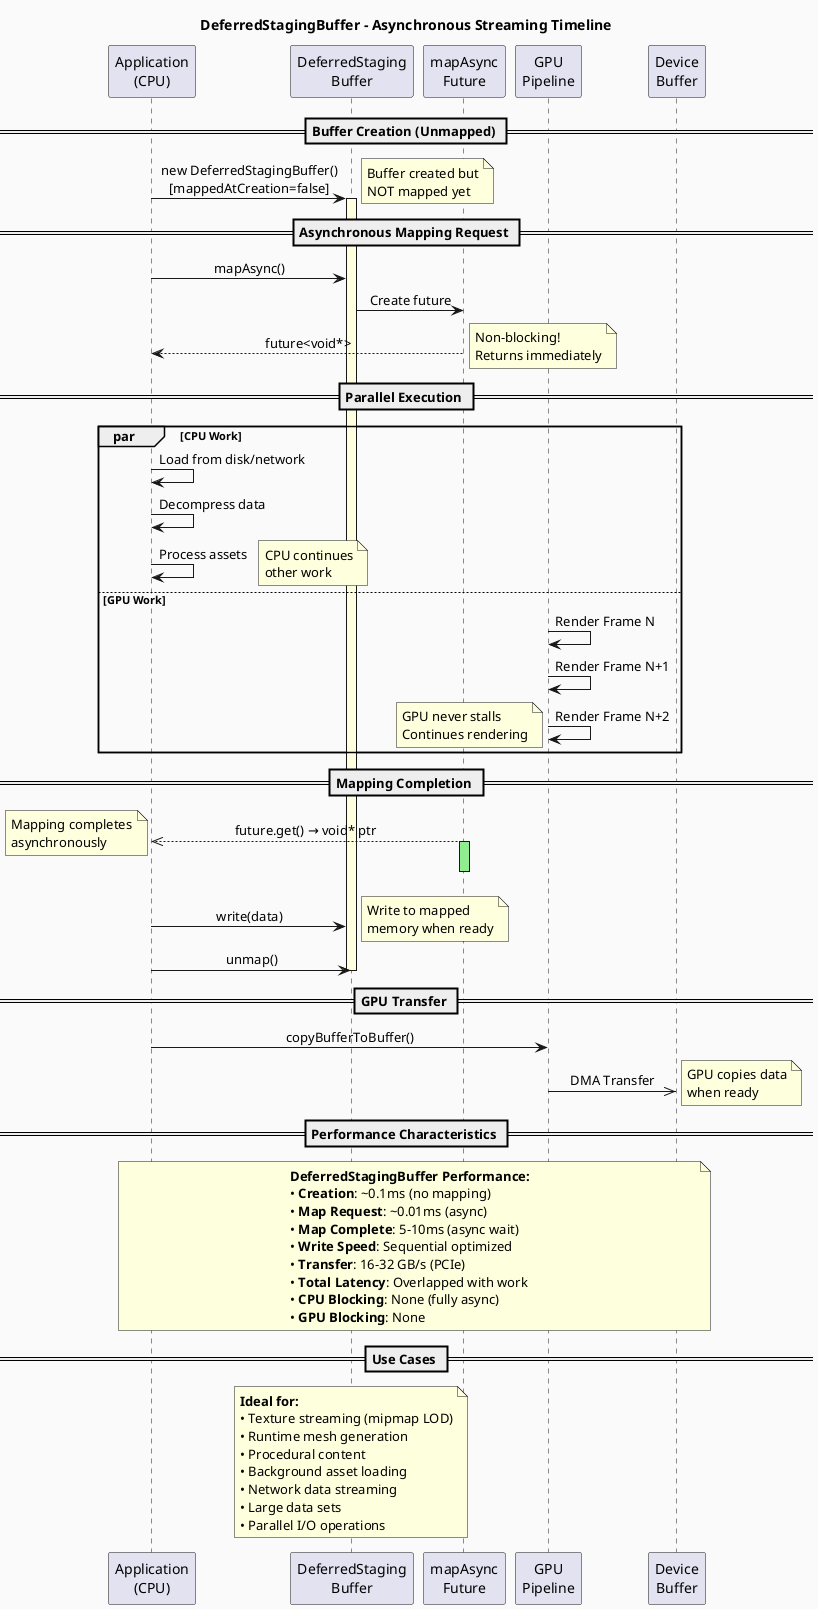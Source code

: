 @startuml DeferredStagingBuffer Timeline

title DeferredStagingBuffer - Asynchronous Streaming Timeline

skinparam backgroundColor #FAFAFA
skinparam sequenceMessageAlign center
skinparam responseMessageBelowArrow true

participant "Application\n(CPU)" as App
participant "DeferredStaging\nBuffer" as DSB
participant "mapAsync\nFuture" as Future
participant "GPU\nPipeline" as GPU
participant "Device\nBuffer" as DB

== Buffer Creation (Unmapped) ==

App -> DSB : new DeferredStagingBuffer()\n[mappedAtCreation=false]
activate DSB #lightyellow
note right: Buffer created but\nNOT mapped yet

== Asynchronous Mapping Request ==

App -> DSB : mapAsync()
DSB -> Future : Create future
Future --> App : future<void*>
note right: Non-blocking!\nReturns immediately

== Parallel Execution ==

par CPU Work
    App -> App : Load from disk/network
    App -> App : Decompress data
    App -> App : Process assets
    note right: CPU continues\nother work
else GPU Work
    GPU -> GPU : Render Frame N
    GPU -> GPU : Render Frame N+1
    GPU -> GPU : Render Frame N+2
    note left: GPU never stalls\nContinues rendering
end

== Mapping Completion ==

Future -->> App : future.get() → void* ptr
activate Future #lightgreen
note left: Mapping completes\nasynchronously
deactivate Future

App -> DSB : write(data)
note right: Write to mapped\nmemory when ready

App -> DSB : unmap()
deactivate DSB

== GPU Transfer ==

App -> GPU : copyBufferToBuffer()
GPU ->> DB : DMA Transfer
note right: GPU copies data\nwhen ready

== Performance Characteristics ==

note over App,DB
**DeferredStagingBuffer Performance:**
• **Creation**: ~0.1ms (no mapping)
• **Map Request**: ~0.01ms (async)
• **Map Complete**: 5-10ms (async wait)
• **Write Speed**: Sequential optimized
• **Transfer**: 16-32 GB/s (PCIe)
• **Total Latency**: Overlapped with work
• **CPU Blocking**: None (fully async)
• **GPU Blocking**: None
end note

== Use Cases ==

note over DSB
**Ideal for:**
• Texture streaming (mipmap LOD)
• Runtime mesh generation
• Procedural content
• Background asset loading
• Network data streaming
• Large data sets
• Parallel I/O operations
end note

@enduml